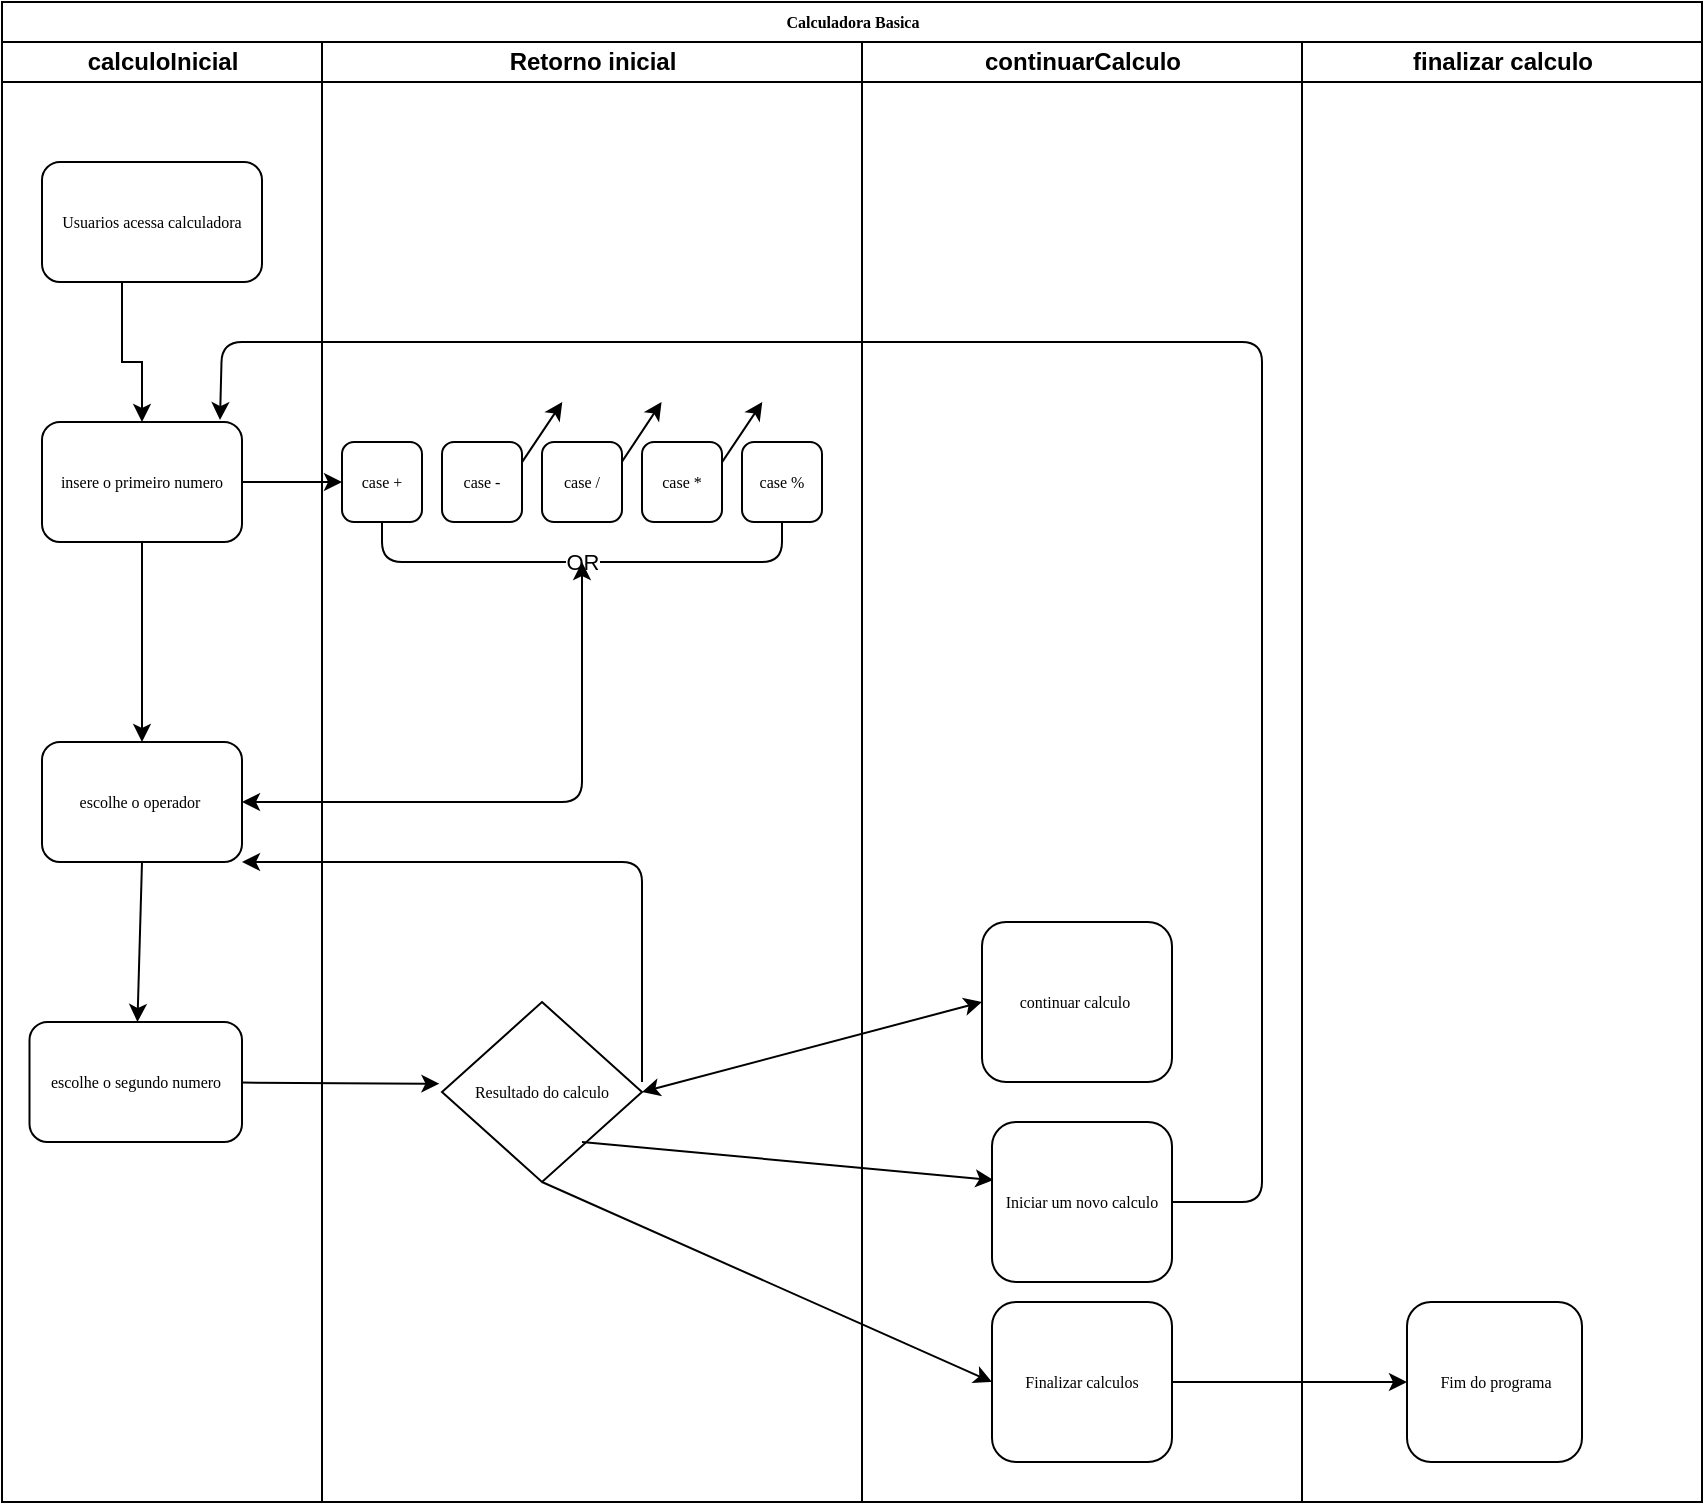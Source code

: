 <mxfile>
    <diagram name="Page-1" id="74e2e168-ea6b-b213-b513-2b3c1d86103e">
        <mxGraphModel dx="718" dy="328" grid="1" gridSize="10" guides="1" tooltips="1" connect="1" arrows="1" fold="1" page="1" pageScale="1" pageWidth="1100" pageHeight="850" background="none" math="0" shadow="0">
            <root>
                <mxCell id="0"/>
                <mxCell id="1" parent="0"/>
                <mxCell id="2" style="edgeStyle=none;html=1;" edge="1" parent="1" source="ts5IIC8_dHY75ToimOqZ-8">
                    <mxGeometry relative="1" as="geometry">
                        <mxPoint x="140" y="550" as="targetPoint"/>
                    </mxGeometry>
                </mxCell>
                <mxCell id="39" style="edgeStyle=none;html=1;exitX=0.5;exitY=1;exitDx=0;exitDy=0;elbow=vertical;" edge="1" parent="1" source="ts5IIC8_dHY75ToimOqZ-6">
                    <mxGeometry relative="1" as="geometry">
                        <mxPoint x="310.148" y="320" as="targetPoint"/>
                    </mxGeometry>
                </mxCell>
                <mxCell id="40" style="edgeStyle=none;html=1;exitX=0.5;exitY=1;exitDx=0;exitDy=0;elbow=vertical;" edge="1" parent="1" source="4">
                    <mxGeometry relative="1" as="geometry">
                        <mxPoint x="359.778" y="320" as="targetPoint"/>
                    </mxGeometry>
                </mxCell>
                <mxCell id="41" style="edgeStyle=none;html=1;exitX=0.5;exitY=1;exitDx=0;exitDy=0;elbow=vertical;" edge="1" parent="1" source="5">
                    <mxGeometry relative="1" as="geometry">
                        <mxPoint x="410.148" y="320" as="targetPoint"/>
                    </mxGeometry>
                </mxCell>
                <mxCell id="77e6c97f196da883-1" value="Calculadora Basica" style="swimlane;html=1;childLayout=stackLayout;startSize=20;rounded=0;shadow=0;labelBackgroundColor=none;strokeWidth=1;fontFamily=Verdana;fontSize=8;align=center;" parent="1" vertex="1">
                    <mxGeometry x="30" y="120" width="850" height="750" as="geometry"/>
                </mxCell>
                <mxCell id="77e6c97f196da883-2" value="calculoInicial" style="swimlane;html=1;startSize=20;" parent="77e6c97f196da883-1" vertex="1">
                    <mxGeometry y="20" width="160" height="730" as="geometry">
                        <mxRectangle y="20" width="40" height="730" as="alternateBounds"/>
                    </mxGeometry>
                </mxCell>
                <mxCell id="ts5IIC8_dHY75ToimOqZ-5" style="edgeStyle=orthogonalEdgeStyle;rounded=0;orthogonalLoop=1;jettySize=auto;html=1;entryX=0.5;entryY=0;entryDx=0;entryDy=0;" parent="77e6c97f196da883-2" source="77e6c97f196da883-8" target="77e6c97f196da883-9" edge="1">
                    <mxGeometry relative="1" as="geometry">
                        <Array as="points">
                            <mxPoint x="60" y="160"/>
                            <mxPoint x="70" y="160"/>
                        </Array>
                    </mxGeometry>
                </mxCell>
                <mxCell id="77e6c97f196da883-8" value="Usuarios acessa calculadora" style="rounded=1;whiteSpace=wrap;html=1;shadow=0;labelBackgroundColor=none;strokeWidth=1;fontFamily=Verdana;fontSize=8;align=center;" parent="77e6c97f196da883-2" vertex="1">
                    <mxGeometry x="20" y="60" width="110" height="60" as="geometry"/>
                </mxCell>
                <mxCell id="ts5IIC8_dHY75ToimOqZ-9" style="edgeStyle=orthogonalEdgeStyle;rounded=0;orthogonalLoop=1;jettySize=auto;html=1;exitX=0.5;exitY=1;exitDx=0;exitDy=0;entryX=0.5;entryY=0;entryDx=0;entryDy=0;" parent="77e6c97f196da883-2" source="77e6c97f196da883-9" target="ts5IIC8_dHY75ToimOqZ-8" edge="1">
                    <mxGeometry relative="1" as="geometry"/>
                </mxCell>
                <mxCell id="77e6c97f196da883-9" value="insere o primeiro numero" style="rounded=1;whiteSpace=wrap;html=1;shadow=0;labelBackgroundColor=none;strokeWidth=1;fontFamily=Verdana;fontSize=8;align=center;" parent="77e6c97f196da883-2" vertex="1">
                    <mxGeometry x="20" y="190" width="100" height="60" as="geometry"/>
                </mxCell>
                <mxCell id="45" style="edgeStyle=none;html=1;exitX=0.5;exitY=1;exitDx=0;exitDy=0;elbow=vertical;" edge="1" parent="77e6c97f196da883-2" source="ts5IIC8_dHY75ToimOqZ-8" target="ts5IIC8_dHY75ToimOqZ-94">
                    <mxGeometry relative="1" as="geometry"/>
                </mxCell>
                <mxCell id="ts5IIC8_dHY75ToimOqZ-8" value="escolhe o operador&amp;nbsp;" style="rounded=1;whiteSpace=wrap;html=1;shadow=0;labelBackgroundColor=none;strokeWidth=1;fontFamily=Verdana;fontSize=8;align=center;" parent="77e6c97f196da883-2" vertex="1">
                    <mxGeometry x="20" y="350" width="100" height="60" as="geometry"/>
                </mxCell>
                <mxCell id="ts5IIC8_dHY75ToimOqZ-94" value="escolhe o segundo numero" style="rounded=1;whiteSpace=wrap;html=1;shadow=0;labelBackgroundColor=none;strokeWidth=1;fontFamily=Verdana;fontSize=8;align=center;" parent="77e6c97f196da883-2" vertex="1">
                    <mxGeometry x="13.75" y="490" width="106.25" height="60" as="geometry"/>
                </mxCell>
                <mxCell id="77e6c97f196da883-3" value="Retorno inicial" style="swimlane;html=1;startSize=20;" parent="77e6c97f196da883-1" vertex="1">
                    <mxGeometry x="160" y="20" width="270" height="730" as="geometry"/>
                </mxCell>
                <mxCell id="77e6c97f196da883-11" value="case +" style="rounded=1;whiteSpace=wrap;html=1;shadow=0;labelBackgroundColor=none;strokeWidth=1;fontFamily=Verdana;fontSize=8;align=center;" parent="77e6c97f196da883-3" vertex="1">
                    <mxGeometry x="10" y="200" width="40" height="40" as="geometry"/>
                </mxCell>
                <mxCell id="ts5IIC8_dHY75ToimOqZ-6" value="case -" style="rounded=1;whiteSpace=wrap;html=1;shadow=0;labelBackgroundColor=none;strokeWidth=1;fontFamily=Verdana;fontSize=8;align=center;" parent="77e6c97f196da883-3" vertex="1">
                    <mxGeometry x="60" y="200" width="40" height="40" as="geometry"/>
                </mxCell>
                <mxCell id="4" value="case /" style="rounded=1;whiteSpace=wrap;html=1;shadow=0;labelBackgroundColor=none;strokeWidth=1;fontFamily=Verdana;fontSize=8;align=center;" vertex="1" parent="77e6c97f196da883-3">
                    <mxGeometry x="110" y="200" width="40" height="40" as="geometry"/>
                </mxCell>
                <mxCell id="5" value="case *" style="rounded=1;whiteSpace=wrap;html=1;shadow=0;labelBackgroundColor=none;strokeWidth=1;fontFamily=Verdana;fontSize=8;align=center;" vertex="1" parent="77e6c97f196da883-3">
                    <mxGeometry x="160" y="200" width="40" height="40" as="geometry"/>
                </mxCell>
                <mxCell id="6" value="case %" style="rounded=1;whiteSpace=wrap;html=1;shadow=0;labelBackgroundColor=none;strokeWidth=1;fontFamily=Verdana;fontSize=8;align=center;" vertex="1" parent="77e6c97f196da883-3">
                    <mxGeometry x="210" y="200" width="40" height="40" as="geometry"/>
                </mxCell>
                <mxCell id="25" value="Resultado do calculo" style="rhombus;whiteSpace=wrap;html=1;rounded=0;shadow=0;labelBackgroundColor=none;strokeWidth=1;fontFamily=Verdana;fontSize=8;align=center;" vertex="1" parent="77e6c97f196da883-3">
                    <mxGeometry x="60" y="480" width="100" height="90" as="geometry"/>
                </mxCell>
                <mxCell id="37" value="OR" style="endArrow=none;html=1;elbow=vertical;exitX=0.5;exitY=1;exitDx=0;exitDy=0;entryX=0.5;entryY=1;entryDx=0;entryDy=0;" edge="1" parent="77e6c97f196da883-3" source="77e6c97f196da883-11" target="6">
                    <mxGeometry width="50" height="50" relative="1" as="geometry">
                        <mxPoint x="30" y="270" as="sourcePoint"/>
                        <mxPoint x="240" y="260" as="targetPoint"/>
                        <Array as="points">
                            <mxPoint x="30" y="260"/>
                            <mxPoint x="70" y="260"/>
                            <mxPoint x="230" y="260"/>
                        </Array>
                    </mxGeometry>
                </mxCell>
                <mxCell id="77e6c97f196da883-4" value="continuarCalculo" style="swimlane;html=1;startSize=20;" parent="77e6c97f196da883-1" vertex="1">
                    <mxGeometry x="430" y="20" width="220" height="730" as="geometry"/>
                </mxCell>
                <mxCell id="ts5IIC8_dHY75ToimOqZ-96" value="continuar calculo&amp;nbsp;" style="rounded=1;whiteSpace=wrap;html=1;shadow=0;labelBackgroundColor=none;strokeWidth=1;fontFamily=Verdana;fontSize=8;align=center;" parent="77e6c97f196da883-4" vertex="1">
                    <mxGeometry x="60" y="440" width="95" height="80" as="geometry"/>
                </mxCell>
                <mxCell id="17" value="Iniciar um novo calculo" style="rounded=1;whiteSpace=wrap;html=1;shadow=0;labelBackgroundColor=none;strokeWidth=1;fontFamily=Verdana;fontSize=8;align=center;" vertex="1" parent="77e6c97f196da883-4">
                    <mxGeometry x="65" y="540" width="90" height="80" as="geometry"/>
                </mxCell>
                <mxCell id="23" value="Finalizar calculos" style="rounded=1;whiteSpace=wrap;html=1;shadow=0;labelBackgroundColor=none;strokeWidth=1;fontFamily=Verdana;fontSize=8;align=center;" vertex="1" parent="77e6c97f196da883-4">
                    <mxGeometry x="65" y="630" width="90" height="80" as="geometry"/>
                </mxCell>
                <mxCell id="77e6c97f196da883-5" value="finalizar calculo" style="swimlane;html=1;startSize=20;" parent="77e6c97f196da883-1" vertex="1">
                    <mxGeometry x="650" y="20" width="200" height="730" as="geometry"/>
                </mxCell>
                <mxCell id="ts5IIC8_dHY75ToimOqZ-76" value="Fim do programa" style="rounded=1;whiteSpace=wrap;html=1;shadow=0;labelBackgroundColor=none;strokeWidth=1;fontFamily=Verdana;fontSize=8;align=center;" parent="77e6c97f196da883-5" vertex="1">
                    <mxGeometry x="52.5" y="630" width="87.5" height="80" as="geometry"/>
                </mxCell>
                <mxCell id="3" style="edgeStyle=none;html=1;exitX=1;exitY=0.5;exitDx=0;exitDy=0;entryX=0;entryY=0.5;entryDx=0;entryDy=0;" edge="1" parent="77e6c97f196da883-1" source="77e6c97f196da883-9" target="77e6c97f196da883-11">
                    <mxGeometry relative="1" as="geometry"/>
                </mxCell>
                <mxCell id="14" style="edgeStyle=none;html=1;entryX=-0.013;entryY=0.454;entryDx=0;entryDy=0;entryPerimeter=0;" edge="1" parent="77e6c97f196da883-1" source="ts5IIC8_dHY75ToimOqZ-94" target="25">
                    <mxGeometry relative="1" as="geometry">
                        <mxPoint x="210.0" y="545.0" as="targetPoint"/>
                    </mxGeometry>
                </mxCell>
                <mxCell id="21" style="edgeStyle=none;html=1;exitX=0.7;exitY=0.778;exitDx=0;exitDy=0;entryX=0.008;entryY=0.363;entryDx=0;entryDy=0;entryPerimeter=0;exitPerimeter=0;" edge="1" parent="77e6c97f196da883-1" source="25" target="17">
                    <mxGeometry relative="1" as="geometry">
                        <mxPoint x="340" y="562.5" as="sourcePoint"/>
                    </mxGeometry>
                </mxCell>
                <mxCell id="22" style="edgeStyle=none;html=1;entryX=0.89;entryY=-0.016;entryDx=0;entryDy=0;entryPerimeter=0;exitX=1;exitY=0.5;exitDx=0;exitDy=0;" edge="1" parent="77e6c97f196da883-1" source="17" target="77e6c97f196da883-9">
                    <mxGeometry relative="1" as="geometry">
                        <mxPoint x="495" y="560" as="sourcePoint"/>
                        <Array as="points">
                            <mxPoint x="630" y="600"/>
                            <mxPoint x="630" y="170"/>
                            <mxPoint x="110" y="170"/>
                        </Array>
                    </mxGeometry>
                </mxCell>
                <mxCell id="24" style="edgeStyle=none;html=1;entryX=0;entryY=0.5;entryDx=0;entryDy=0;exitX=0.5;exitY=1;exitDx=0;exitDy=0;" edge="1" parent="77e6c97f196da883-1" source="25" target="23">
                    <mxGeometry relative="1" as="geometry">
                        <mxPoint x="310" y="580" as="sourcePoint"/>
                    </mxGeometry>
                </mxCell>
                <mxCell id="46" value="" style="endArrow=classic;startArrow=classic;html=1;elbow=vertical;entryX=0;entryY=0.5;entryDx=0;entryDy=0;exitX=1;exitY=0.5;exitDx=0;exitDy=0;" edge="1" parent="77e6c97f196da883-1" source="25" target="ts5IIC8_dHY75ToimOqZ-96">
                    <mxGeometry width="50" height="50" relative="1" as="geometry">
                        <mxPoint x="270" y="500" as="sourcePoint"/>
                        <mxPoint x="320" y="450" as="targetPoint"/>
                        <Array as="points"/>
                    </mxGeometry>
                </mxCell>
                <mxCell id="47" style="edgeStyle=none;html=1;entryX=1;entryY=1;entryDx=0;entryDy=0;elbow=vertical;exitX=1;exitY=0.444;exitDx=0;exitDy=0;exitPerimeter=0;" edge="1" parent="77e6c97f196da883-1" source="25" target="ts5IIC8_dHY75ToimOqZ-8">
                    <mxGeometry relative="1" as="geometry">
                        <Array as="points">
                            <mxPoint x="320" y="430"/>
                        </Array>
                    </mxGeometry>
                </mxCell>
                <mxCell id="48" style="edgeStyle=none;html=1;exitX=1;exitY=0.5;exitDx=0;exitDy=0;entryX=0;entryY=0.5;entryDx=0;entryDy=0;elbow=vertical;" edge="1" parent="77e6c97f196da883-1" source="23" target="ts5IIC8_dHY75ToimOqZ-76">
                    <mxGeometry relative="1" as="geometry"/>
                </mxCell>
                <mxCell id="44" value="" style="endArrow=classic;startArrow=classic;html=1;elbow=vertical;exitX=1;exitY=0.5;exitDx=0;exitDy=0;" edge="1" parent="1" source="ts5IIC8_dHY75ToimOqZ-8">
                    <mxGeometry width="50" height="50" relative="1" as="geometry">
                        <mxPoint x="300" y="540" as="sourcePoint"/>
                        <mxPoint x="320" y="400" as="targetPoint"/>
                        <Array as="points">
                            <mxPoint x="320" y="520"/>
                        </Array>
                    </mxGeometry>
                </mxCell>
            </root>
        </mxGraphModel>
    </diagram>
</mxfile>